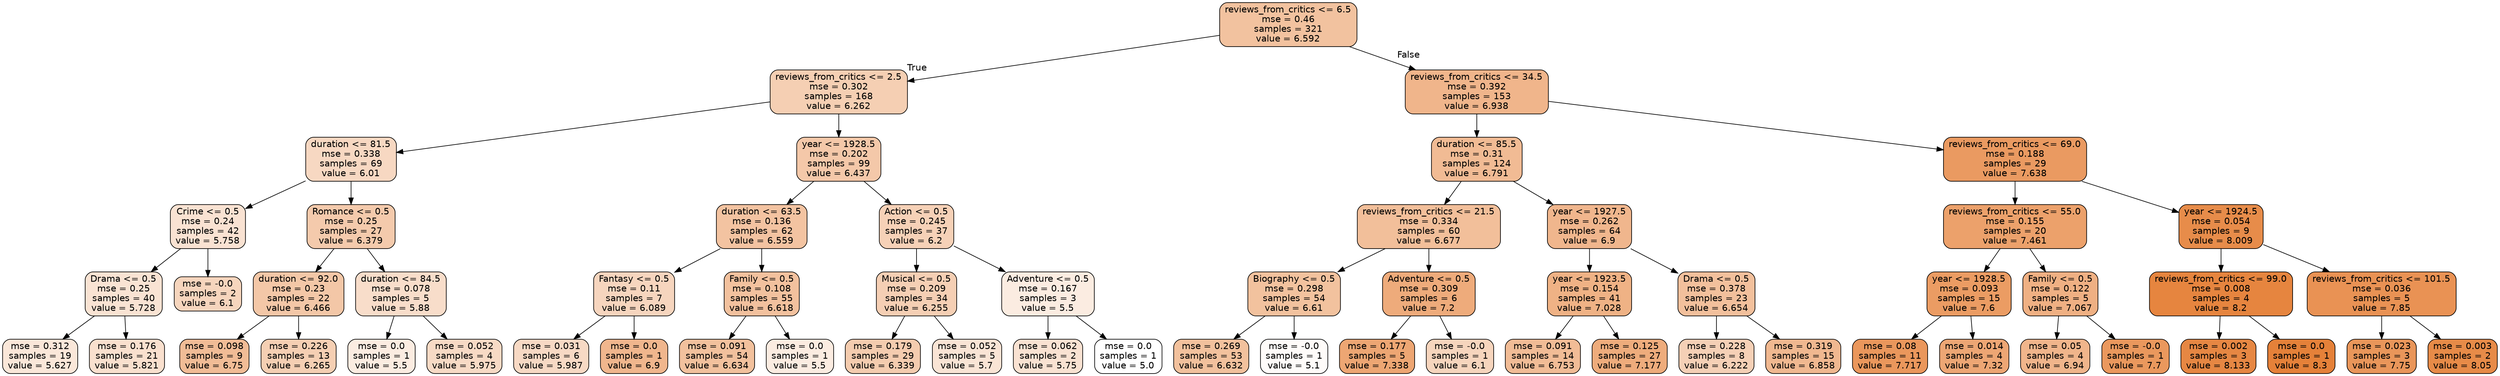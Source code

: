digraph Tree {
node [shape=box, style="filled, rounded", color="black", fontname=helvetica] ;
edge [fontname=helvetica] ;
0 [label="reviews_from_critics <= 6.5\nmse = 0.46\nsamples = 321\nvalue = 6.592", fillcolor="#f2c29f"] ;
1 [label="reviews_from_critics <= 2.5\nmse = 0.302\nsamples = 168\nvalue = 6.262", fillcolor="#f5cfb3"] ;
0 -> 1 [labeldistance=2.5, labelangle=45, headlabel="True"] ;
2 [label="duration <= 81.5\nmse = 0.338\nsamples = 69\nvalue = 6.01", fillcolor="#f7d8c2"] ;
1 -> 2 ;
3 [label="Crime <= 0.5\nmse = 0.24\nsamples = 42\nvalue = 5.758", fillcolor="#f9e2d2"] ;
2 -> 3 ;
4 [label="Drama <= 0.5\nmse = 0.25\nsamples = 40\nvalue = 5.728", fillcolor="#f9e3d3"] ;
3 -> 4 ;
5 [label="mse = 0.312\nsamples = 19\nvalue = 5.627", fillcolor="#fae7d9"] ;
4 -> 5 ;
6 [label="mse = 0.176\nsamples = 21\nvalue = 5.821", fillcolor="#f9e0ce"] ;
4 -> 6 ;
7 [label="mse = -0.0\nsamples = 2\nvalue = 6.1", fillcolor="#f6d5bd"] ;
3 -> 7 ;
8 [label="Romance <= 0.5\nmse = 0.25\nsamples = 27\nvalue = 6.379", fillcolor="#f4caac"] ;
2 -> 8 ;
9 [label="duration <= 92.0\nmse = 0.23\nsamples = 22\nvalue = 6.466", fillcolor="#f3c7a7"] ;
8 -> 9 ;
10 [label="mse = 0.098\nsamples = 9\nvalue = 6.75", fillcolor="#f1bc96"] ;
9 -> 10 ;
11 [label="mse = 0.226\nsamples = 13\nvalue = 6.265", fillcolor="#f5cfb3"] ;
9 -> 11 ;
12 [label="duration <= 84.5\nmse = 0.078\nsamples = 5\nvalue = 5.88", fillcolor="#f8ddca"] ;
8 -> 12 ;
13 [label="mse = 0.0\nsamples = 1\nvalue = 5.5", fillcolor="#fbece1"] ;
12 -> 13 ;
14 [label="mse = 0.052\nsamples = 4\nvalue = 5.975", fillcolor="#f7dac5"] ;
12 -> 14 ;
15 [label="year <= 1928.5\nmse = 0.202\nsamples = 99\nvalue = 6.437", fillcolor="#f4c8a9"] ;
1 -> 15 ;
16 [label="duration <= 63.5\nmse = 0.136\nsamples = 62\nvalue = 6.559", fillcolor="#f3c3a1"] ;
15 -> 16 ;
17 [label="Fantasy <= 0.5\nmse = 0.11\nsamples = 7\nvalue = 6.089", fillcolor="#f6d5be"] ;
16 -> 17 ;
18 [label="mse = 0.031\nsamples = 6\nvalue = 5.987", fillcolor="#f7d9c4"] ;
17 -> 18 ;
19 [label="mse = 0.0\nsamples = 1\nvalue = 6.9", fillcolor="#f0b68d"] ;
17 -> 19 ;
20 [label="Family <= 0.5\nmse = 0.108\nsamples = 55\nvalue = 6.618", fillcolor="#f2c19e"] ;
16 -> 20 ;
21 [label="mse = 0.091\nsamples = 54\nvalue = 6.634", fillcolor="#f2c19d"] ;
20 -> 21 ;
22 [label="mse = 0.0\nsamples = 1\nvalue = 5.5", fillcolor="#fbece1"] ;
20 -> 22 ;
23 [label="Action <= 0.5\nmse = 0.245\nsamples = 37\nvalue = 6.2", fillcolor="#f6d1b7"] ;
15 -> 23 ;
24 [label="Musical <= 0.5\nmse = 0.209\nsamples = 34\nvalue = 6.255", fillcolor="#f5cfb4"] ;
23 -> 24 ;
25 [label="mse = 0.179\nsamples = 29\nvalue = 6.339", fillcolor="#f4ccaf"] ;
24 -> 25 ;
26 [label="mse = 0.052\nsamples = 5\nvalue = 5.7", fillcolor="#f9e4d5"] ;
24 -> 26 ;
27 [label="Adventure <= 0.5\nmse = 0.167\nsamples = 3\nvalue = 5.5", fillcolor="#fbece1"] ;
23 -> 27 ;
28 [label="mse = 0.062\nsamples = 2\nvalue = 5.75", fillcolor="#f9e2d2"] ;
27 -> 28 ;
29 [label="mse = 0.0\nsamples = 1\nvalue = 5.0", fillcolor="#ffffff"] ;
27 -> 29 ;
30 [label="reviews_from_critics <= 34.5\nmse = 0.392\nsamples = 153\nvalue = 6.938", fillcolor="#f0b58b"] ;
0 -> 30 [labeldistance=2.5, labelangle=-45, headlabel="False"] ;
31 [label="duration <= 85.5\nmse = 0.31\nsamples = 124\nvalue = 6.791", fillcolor="#f1bb94"] ;
30 -> 31 ;
32 [label="reviews_from_critics <= 21.5\nmse = 0.334\nsamples = 60\nvalue = 6.677", fillcolor="#f2bf9a"] ;
31 -> 32 ;
33 [label="Biography <= 0.5\nmse = 0.298\nsamples = 54\nvalue = 6.61", fillcolor="#f2c29e"] ;
32 -> 33 ;
34 [label="mse = 0.269\nsamples = 53\nvalue = 6.632", fillcolor="#f2c19d"] ;
33 -> 34 ;
35 [label="mse = -0.0\nsamples = 1\nvalue = 5.1", fillcolor="#fefbf9"] ;
33 -> 35 ;
36 [label="Adventure <= 0.5\nmse = 0.309\nsamples = 6\nvalue = 7.2", fillcolor="#eeab7b"] ;
32 -> 36 ;
37 [label="mse = 0.177\nsamples = 5\nvalue = 7.338", fillcolor="#eda673"] ;
36 -> 37 ;
38 [label="mse = -0.0\nsamples = 1\nvalue = 6.1", fillcolor="#f6d5bd"] ;
36 -> 38 ;
39 [label="year <= 1927.5\nmse = 0.262\nsamples = 64\nvalue = 6.9", fillcolor="#f0b68d"] ;
31 -> 39 ;
40 [label="year <= 1923.5\nmse = 0.154\nsamples = 41\nvalue = 7.028", fillcolor="#efb285"] ;
39 -> 40 ;
41 [label="mse = 0.091\nsamples = 14\nvalue = 6.753", fillcolor="#f1bc96"] ;
40 -> 41 ;
42 [label="mse = 0.125\nsamples = 27\nvalue = 7.177", fillcolor="#eeac7c"] ;
40 -> 42 ;
43 [label="Drama <= 0.5\nmse = 0.378\nsamples = 23\nvalue = 6.654", fillcolor="#f2c09c"] ;
39 -> 43 ;
44 [label="mse = 0.228\nsamples = 8\nvalue = 6.222", fillcolor="#f5d0b6"] ;
43 -> 44 ;
45 [label="mse = 0.319\nsamples = 15\nvalue = 6.858", fillcolor="#f0b890"] ;
43 -> 45 ;
46 [label="reviews_from_critics <= 69.0\nmse = 0.188\nsamples = 29\nvalue = 7.638", fillcolor="#ea9a61"] ;
30 -> 46 ;
47 [label="reviews_from_critics <= 55.0\nmse = 0.155\nsamples = 20\nvalue = 7.461", fillcolor="#eca16b"] ;
46 -> 47 ;
48 [label="year <= 1928.5\nmse = 0.093\nsamples = 15\nvalue = 7.6", fillcolor="#eb9c63"] ;
47 -> 48 ;
49 [label="mse = 0.08\nsamples = 11\nvalue = 7.717", fillcolor="#ea975c"] ;
48 -> 49 ;
50 [label="mse = 0.014\nsamples = 4\nvalue = 7.32", fillcolor="#eda674"] ;
48 -> 50 ;
51 [label="Family <= 0.5\nmse = 0.122\nsamples = 5\nvalue = 7.067", fillcolor="#efb083"] ;
47 -> 51 ;
52 [label="mse = 0.05\nsamples = 4\nvalue = 6.94", fillcolor="#f0b58b"] ;
51 -> 52 ;
53 [label="mse = -0.0\nsamples = 1\nvalue = 7.7", fillcolor="#ea985d"] ;
51 -> 53 ;
54 [label="year <= 1924.5\nmse = 0.054\nsamples = 9\nvalue = 8.009", fillcolor="#e78c4a"] ;
46 -> 54 ;
55 [label="reviews_from_critics <= 99.0\nmse = 0.008\nsamples = 4\nvalue = 8.2", fillcolor="#e6853f"] ;
54 -> 55 ;
56 [label="mse = 0.002\nsamples = 3\nvalue = 8.133", fillcolor="#e68743"] ;
55 -> 56 ;
57 [label="mse = 0.0\nsamples = 1\nvalue = 8.3", fillcolor="#e58139"] ;
55 -> 57 ;
58 [label="reviews_from_critics <= 101.5\nmse = 0.036\nsamples = 5\nvalue = 7.85", fillcolor="#e99254"] ;
54 -> 58 ;
59 [label="mse = 0.023\nsamples = 3\nvalue = 7.75", fillcolor="#e9965a"] ;
58 -> 59 ;
60 [label="mse = 0.003\nsamples = 2\nvalue = 8.05", fillcolor="#e78b48"] ;
58 -> 60 ;
}